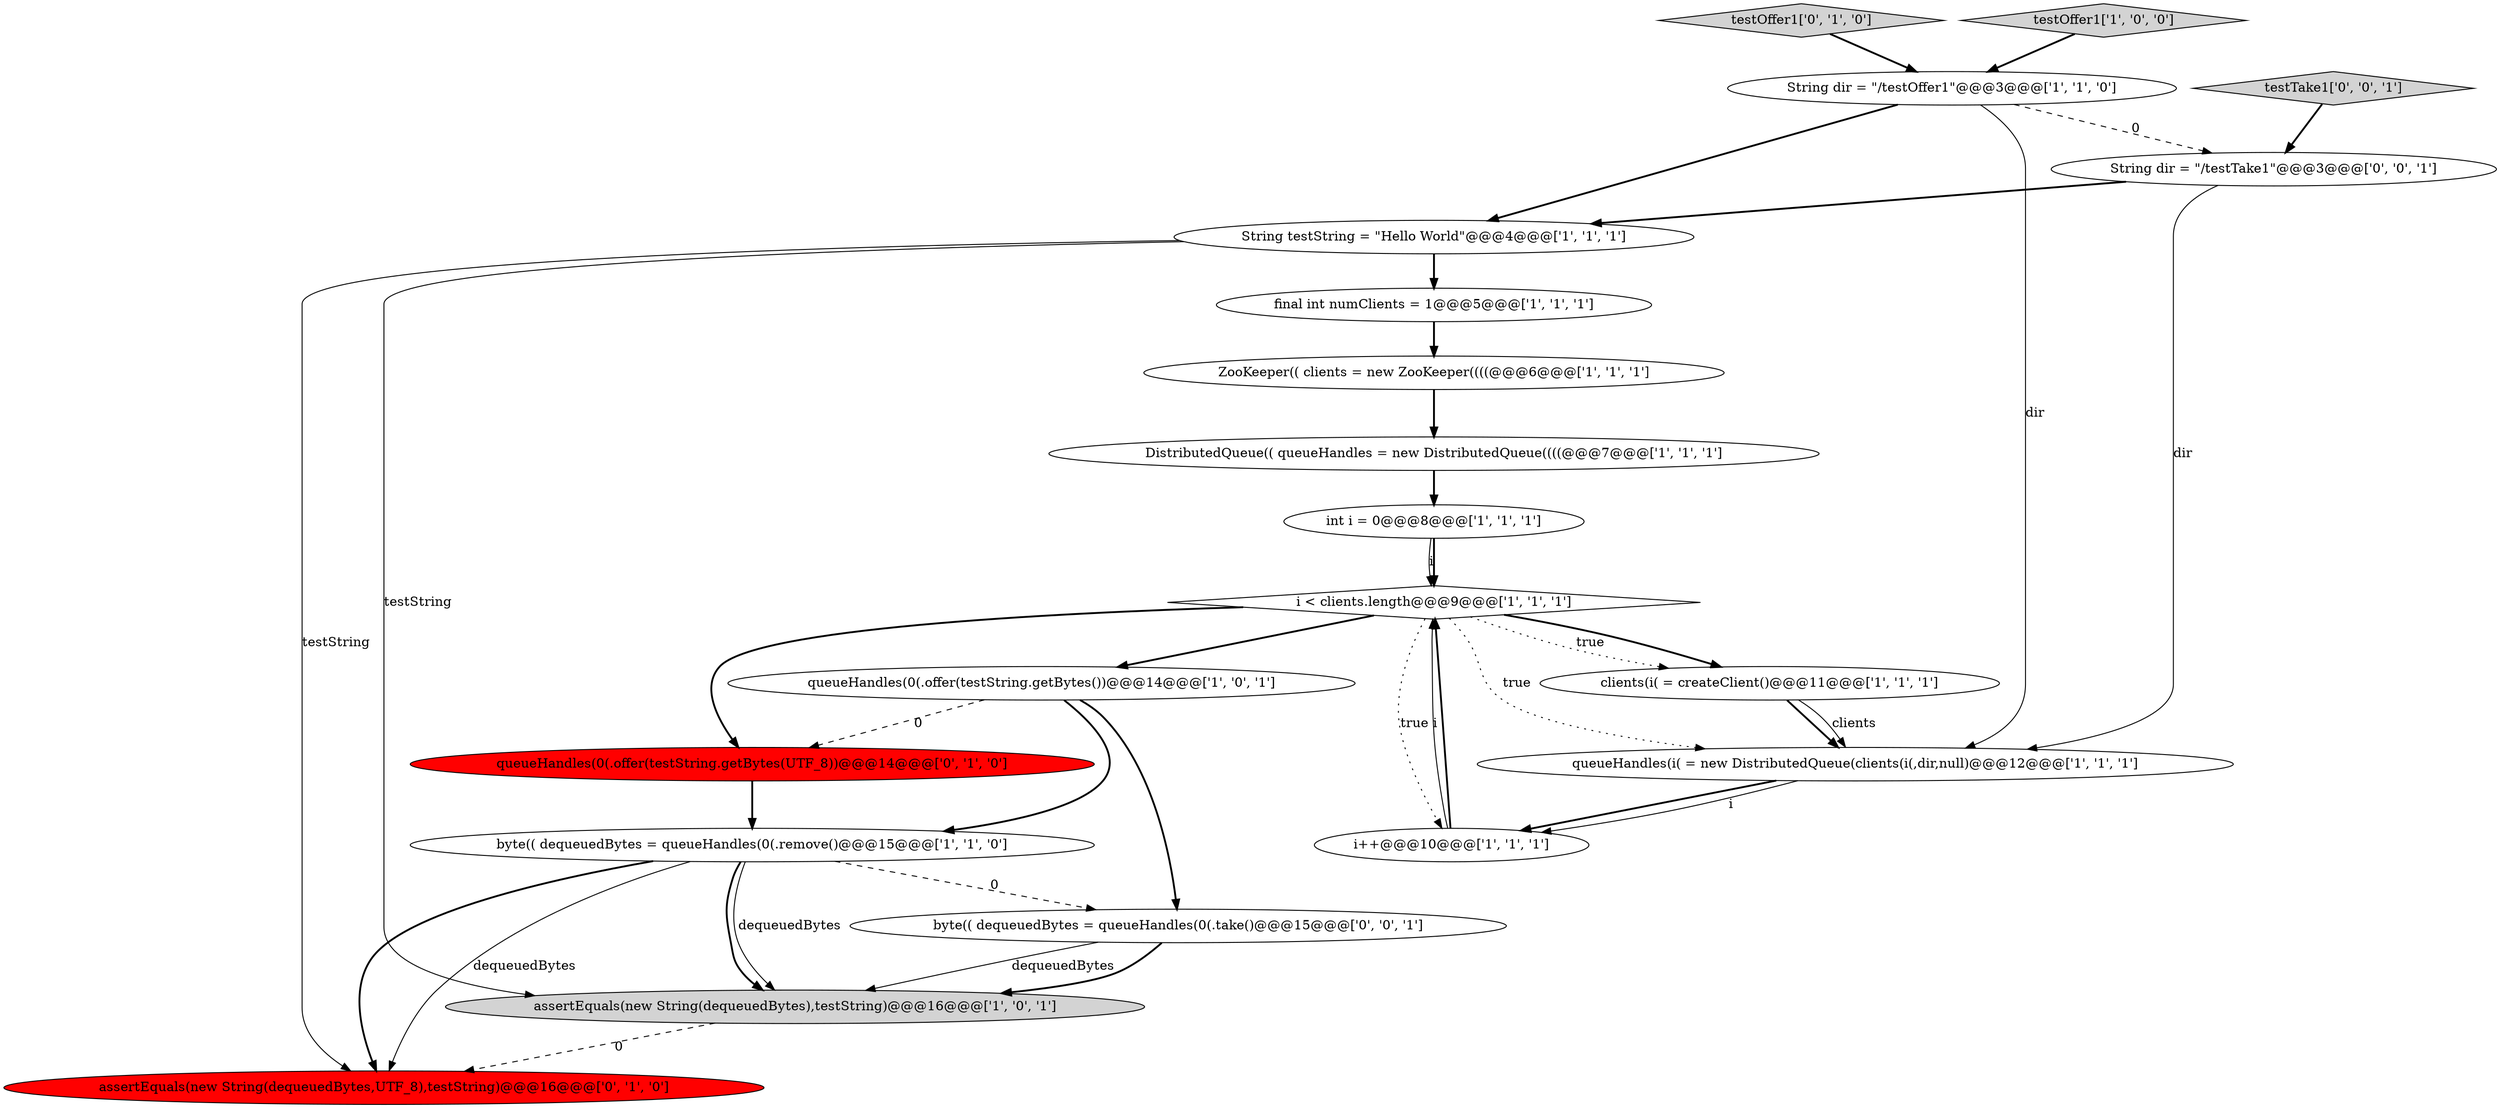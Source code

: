 digraph {
7 [style = filled, label = "byte(( dequeuedBytes = queueHandles(0(.remove()@@@15@@@['1', '1', '0']", fillcolor = white, shape = ellipse image = "AAA0AAABBB1BBB"];
13 [style = filled, label = "int i = 0@@@8@@@['1', '1', '1']", fillcolor = white, shape = ellipse image = "AAA0AAABBB1BBB"];
11 [style = filled, label = "final int numClients = 1@@@5@@@['1', '1', '1']", fillcolor = white, shape = ellipse image = "AAA0AAABBB1BBB"];
14 [style = filled, label = "testOffer1['0', '1', '0']", fillcolor = lightgray, shape = diamond image = "AAA0AAABBB2BBB"];
4 [style = filled, label = "queueHandles(0(.offer(testString.getBytes())@@@14@@@['1', '0', '1']", fillcolor = white, shape = ellipse image = "AAA0AAABBB1BBB"];
6 [style = filled, label = "testOffer1['1', '0', '0']", fillcolor = lightgray, shape = diamond image = "AAA0AAABBB1BBB"];
9 [style = filled, label = "String testString = \"Hello World\"@@@4@@@['1', '1', '1']", fillcolor = white, shape = ellipse image = "AAA0AAABBB1BBB"];
10 [style = filled, label = "ZooKeeper(( clients = new ZooKeeper((((@@@6@@@['1', '1', '1']", fillcolor = white, shape = ellipse image = "AAA0AAABBB1BBB"];
15 [style = filled, label = "queueHandles(0(.offer(testString.getBytes(UTF_8))@@@14@@@['0', '1', '0']", fillcolor = red, shape = ellipse image = "AAA1AAABBB2BBB"];
5 [style = filled, label = "assertEquals(new String(dequeuedBytes),testString)@@@16@@@['1', '0', '1']", fillcolor = lightgray, shape = ellipse image = "AAA0AAABBB1BBB"];
8 [style = filled, label = "i < clients.length@@@9@@@['1', '1', '1']", fillcolor = white, shape = diamond image = "AAA0AAABBB1BBB"];
16 [style = filled, label = "assertEquals(new String(dequeuedBytes,UTF_8),testString)@@@16@@@['0', '1', '0']", fillcolor = red, shape = ellipse image = "AAA1AAABBB2BBB"];
0 [style = filled, label = "String dir = \"/testOffer1\"@@@3@@@['1', '1', '0']", fillcolor = white, shape = ellipse image = "AAA0AAABBB1BBB"];
19 [style = filled, label = "testTake1['0', '0', '1']", fillcolor = lightgray, shape = diamond image = "AAA0AAABBB3BBB"];
3 [style = filled, label = "clients(i( = createClient()@@@11@@@['1', '1', '1']", fillcolor = white, shape = ellipse image = "AAA0AAABBB1BBB"];
1 [style = filled, label = "i++@@@10@@@['1', '1', '1']", fillcolor = white, shape = ellipse image = "AAA0AAABBB1BBB"];
2 [style = filled, label = "queueHandles(i( = new DistributedQueue(clients(i(,dir,null)@@@12@@@['1', '1', '1']", fillcolor = white, shape = ellipse image = "AAA0AAABBB1BBB"];
17 [style = filled, label = "String dir = \"/testTake1\"@@@3@@@['0', '0', '1']", fillcolor = white, shape = ellipse image = "AAA0AAABBB3BBB"];
12 [style = filled, label = "DistributedQueue(( queueHandles = new DistributedQueue((((@@@7@@@['1', '1', '1']", fillcolor = white, shape = ellipse image = "AAA0AAABBB1BBB"];
18 [style = filled, label = "byte(( dequeuedBytes = queueHandles(0(.take()@@@15@@@['0', '0', '1']", fillcolor = white, shape = ellipse image = "AAA0AAABBB3BBB"];
9->5 [style = solid, label="testString"];
7->5 [style = solid, label="dequeuedBytes"];
0->9 [style = bold, label=""];
1->8 [style = bold, label=""];
8->15 [style = bold, label=""];
9->11 [style = bold, label=""];
15->7 [style = bold, label=""];
7->18 [style = dashed, label="0"];
2->1 [style = bold, label=""];
8->2 [style = dotted, label="true"];
17->9 [style = bold, label=""];
8->3 [style = bold, label=""];
7->16 [style = solid, label="dequeuedBytes"];
4->18 [style = bold, label=""];
6->0 [style = bold, label=""];
1->8 [style = solid, label="i"];
19->17 [style = bold, label=""];
0->17 [style = dashed, label="0"];
9->16 [style = solid, label="testString"];
8->3 [style = dotted, label="true"];
4->7 [style = bold, label=""];
5->16 [style = dashed, label="0"];
8->1 [style = dotted, label="true"];
12->13 [style = bold, label=""];
7->5 [style = bold, label=""];
18->5 [style = solid, label="dequeuedBytes"];
3->2 [style = bold, label=""];
14->0 [style = bold, label=""];
13->8 [style = solid, label="i"];
10->12 [style = bold, label=""];
11->10 [style = bold, label=""];
4->15 [style = dashed, label="0"];
18->5 [style = bold, label=""];
0->2 [style = solid, label="dir"];
3->2 [style = solid, label="clients"];
7->16 [style = bold, label=""];
2->1 [style = solid, label="i"];
8->4 [style = bold, label=""];
17->2 [style = solid, label="dir"];
13->8 [style = bold, label=""];
}
